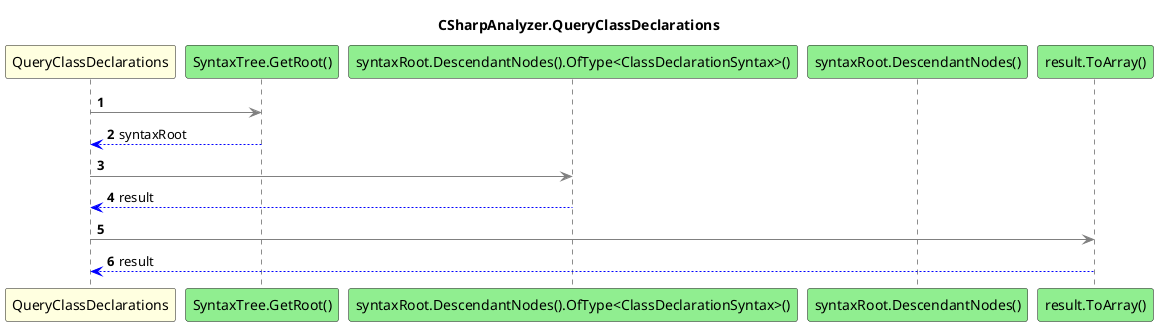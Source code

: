 @startuml CSharpAnalyzer.QueryClassDeclarations
title CSharpAnalyzer.QueryClassDeclarations
participant "QueryClassDeclarations" as QueryClassDeclarations #LightYellow
participant "SyntaxTree.GetRoot()" as SyntaxTree_GetRoot #LightGreen
participant "syntaxRoot.DescendantNodes().OfType<ClassDeclarationSyntax>()" as syntaxRoot_DescendantNodes_OfType_ClassDeclarationSyntax_ #LightGreen
participant "syntaxRoot.DescendantNodes()" as syntaxRoot_DescendantNodes #LightGreen
participant "result.ToArray()" as result_ToArray #LightGreen
autonumber
QueryClassDeclarations -[#grey]> SyntaxTree_GetRoot
SyntaxTree_GetRoot -[#blue]-> QueryClassDeclarations : syntaxRoot
QueryClassDeclarations -[#grey]> syntaxRoot_DescendantNodes_OfType_ClassDeclarationSyntax_
syntaxRoot_DescendantNodes_OfType_ClassDeclarationSyntax_ -[#blue]-> QueryClassDeclarations : result
QueryClassDeclarations -[#grey]> result_ToArray
result_ToArray -[#blue]-> QueryClassDeclarations : result
@enduml
